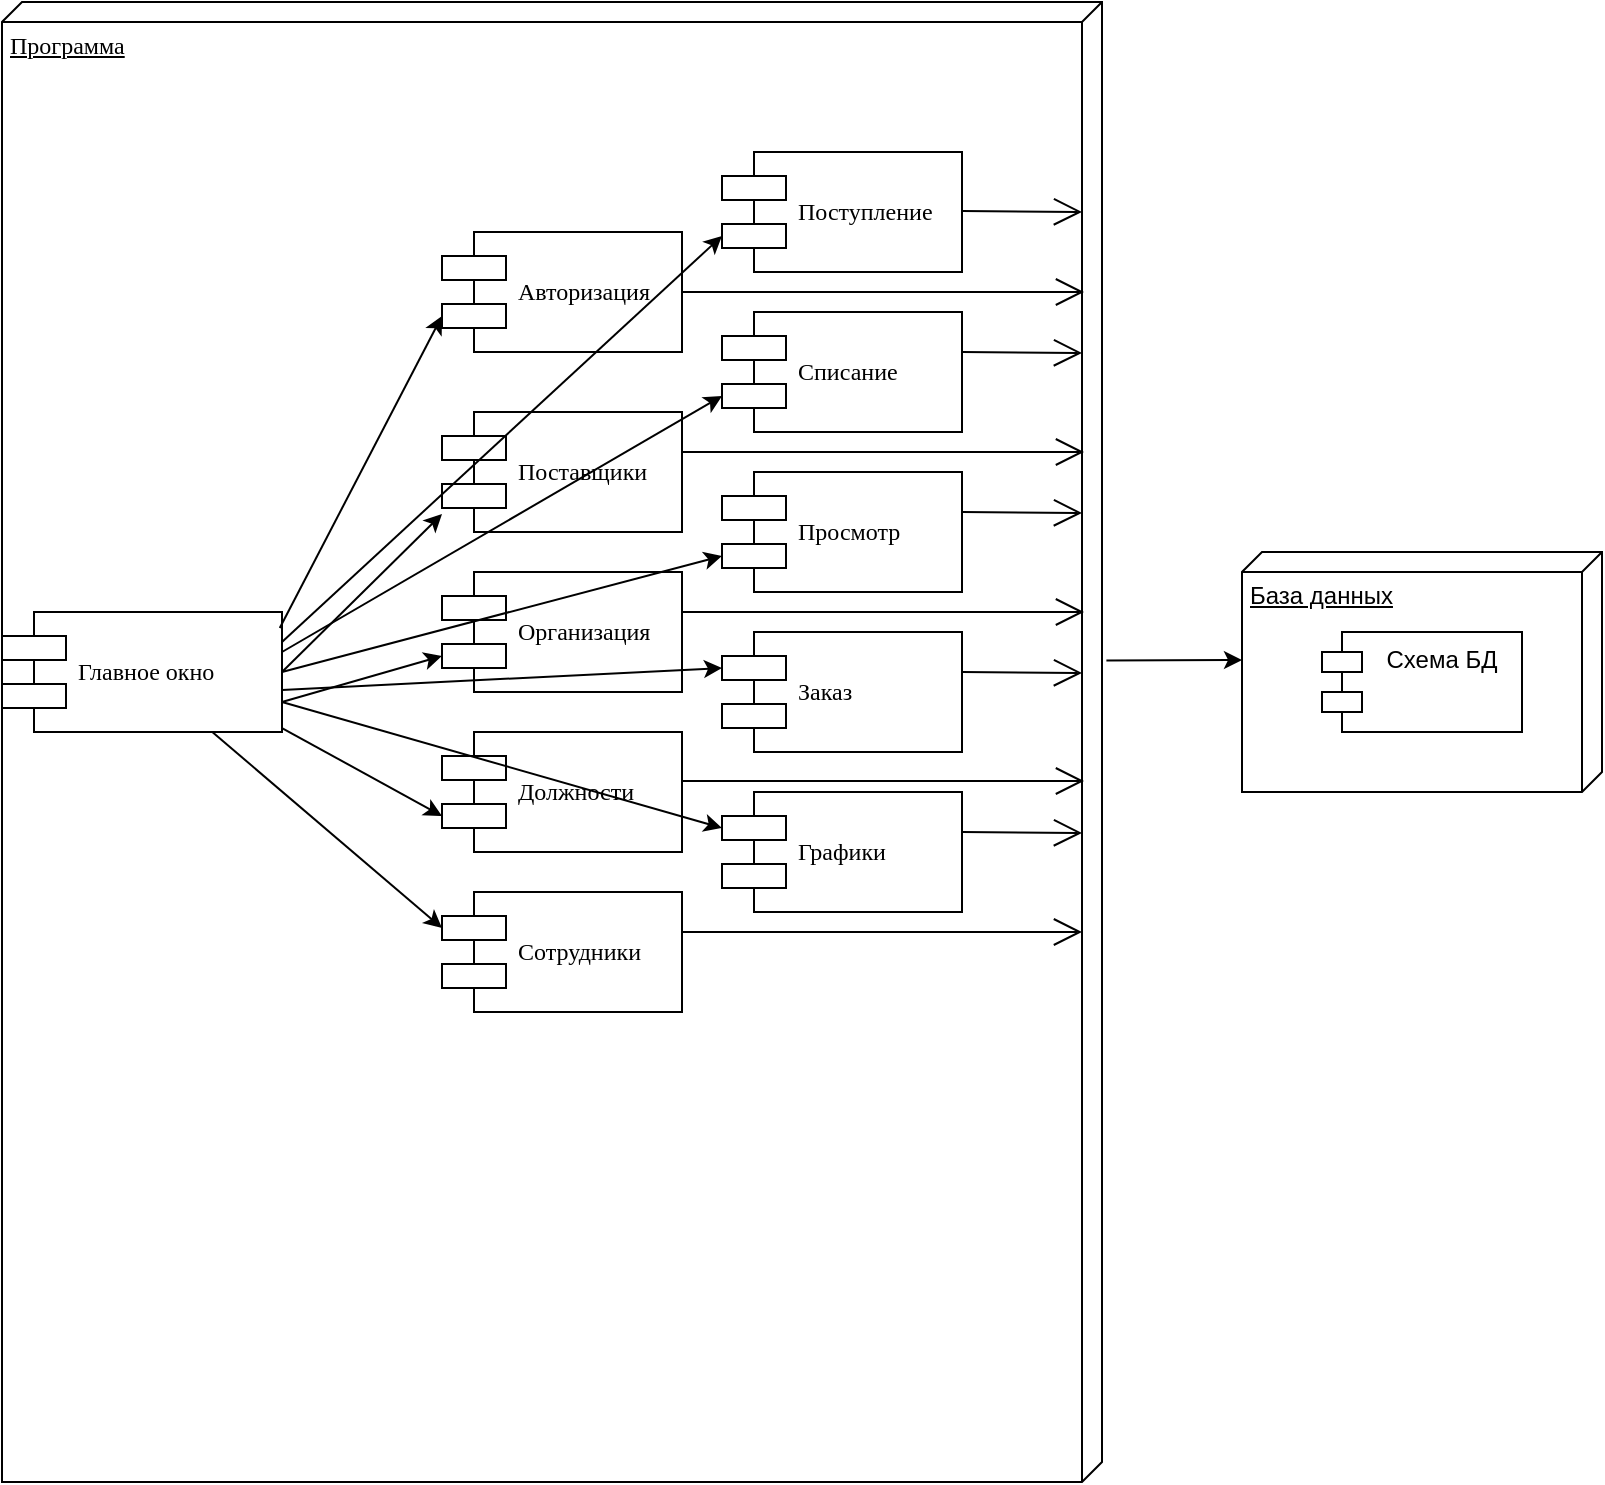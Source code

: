 <mxfile version="22.1.2" type="device">
  <diagram name="Page-1" id="5f0bae14-7c28-e335-631c-24af17079c00">
    <mxGraphModel dx="1178" dy="790" grid="1" gridSize="10" guides="1" tooltips="1" connect="1" arrows="1" fold="1" page="1" pageScale="1" pageWidth="1100" pageHeight="850" background="none" math="0" shadow="0">
      <root>
        <mxCell id="0" />
        <mxCell id="1" parent="0" />
        <mxCell id="39150e848f15840c-1" value="Программа" style="verticalAlign=top;align=left;spacingTop=8;spacingLeft=2;spacingRight=12;shape=cube;size=10;direction=south;fontStyle=4;html=1;rounded=0;shadow=0;comic=0;labelBackgroundColor=none;strokeWidth=1;fontFamily=Verdana;fontSize=12" parent="1" vertex="1">
          <mxGeometry x="130" y="55" width="550" height="740" as="geometry" />
        </mxCell>
        <mxCell id="39150e848f15840c-5" value="Главное окно" style="shape=component;align=left;spacingLeft=36;rounded=0;shadow=0;comic=0;labelBackgroundColor=none;strokeWidth=1;fontFamily=Verdana;fontSize=12;html=1;" parent="1" vertex="1">
          <mxGeometry x="130" y="360" width="140" height="60" as="geometry" />
        </mxCell>
        <mxCell id="5bBqUqaJ32wrSf7lyNE0-1" value="Должности" style="shape=component;align=left;spacingLeft=36;rounded=0;shadow=0;comic=0;labelBackgroundColor=none;strokeWidth=1;fontFamily=Verdana;fontSize=12;html=1;" vertex="1" parent="1">
          <mxGeometry x="350" y="420" width="120" height="60" as="geometry" />
        </mxCell>
        <mxCell id="5bBqUqaJ32wrSf7lyNE0-2" value="Организация" style="shape=component;align=left;spacingLeft=36;rounded=0;shadow=0;comic=0;labelBackgroundColor=none;strokeWidth=1;fontFamily=Verdana;fontSize=12;html=1;" vertex="1" parent="1">
          <mxGeometry x="350" y="340" width="120" height="60" as="geometry" />
        </mxCell>
        <mxCell id="5bBqUqaJ32wrSf7lyNE0-3" value="Поставщики" style="shape=component;align=left;spacingLeft=36;rounded=0;shadow=0;comic=0;labelBackgroundColor=none;strokeWidth=1;fontFamily=Verdana;fontSize=12;html=1;" vertex="1" parent="1">
          <mxGeometry x="350" y="260" width="120" height="60" as="geometry" />
        </mxCell>
        <mxCell id="5bBqUqaJ32wrSf7lyNE0-4" value="Авторизация" style="shape=component;align=left;spacingLeft=36;rounded=0;shadow=0;comic=0;labelBackgroundColor=none;strokeWidth=1;fontFamily=Verdana;fontSize=12;html=1;" vertex="1" parent="1">
          <mxGeometry x="350" y="170" width="120" height="60" as="geometry" />
        </mxCell>
        <mxCell id="5bBqUqaJ32wrSf7lyNE0-5" value="Поступление" style="shape=component;align=left;spacingLeft=36;rounded=0;shadow=0;comic=0;labelBackgroundColor=none;strokeWidth=1;fontFamily=Verdana;fontSize=12;html=1;" vertex="1" parent="1">
          <mxGeometry x="490" y="130" width="120" height="60" as="geometry" />
        </mxCell>
        <mxCell id="5bBqUqaJ32wrSf7lyNE0-6" value="Заказ" style="shape=component;align=left;spacingLeft=36;rounded=0;shadow=0;comic=0;labelBackgroundColor=none;strokeWidth=1;fontFamily=Verdana;fontSize=12;html=1;" vertex="1" parent="1">
          <mxGeometry x="490" y="370" width="120" height="60" as="geometry" />
        </mxCell>
        <mxCell id="5bBqUqaJ32wrSf7lyNE0-7" value="Просмотр" style="shape=component;align=left;spacingLeft=36;rounded=0;shadow=0;comic=0;labelBackgroundColor=none;strokeWidth=1;fontFamily=Verdana;fontSize=12;html=1;" vertex="1" parent="1">
          <mxGeometry x="490" y="290" width="120" height="60" as="geometry" />
        </mxCell>
        <mxCell id="5bBqUqaJ32wrSf7lyNE0-8" value="Списание" style="shape=component;align=left;spacingLeft=36;rounded=0;shadow=0;comic=0;labelBackgroundColor=none;strokeWidth=1;fontFamily=Verdana;fontSize=12;html=1;" vertex="1" parent="1">
          <mxGeometry x="490" y="210" width="120" height="60" as="geometry" />
        </mxCell>
        <mxCell id="5bBqUqaJ32wrSf7lyNE0-9" value="Графики" style="shape=component;align=left;spacingLeft=36;rounded=0;shadow=0;comic=0;labelBackgroundColor=none;strokeWidth=1;fontFamily=Verdana;fontSize=12;html=1;" vertex="1" parent="1">
          <mxGeometry x="490" y="450" width="120" height="60" as="geometry" />
        </mxCell>
        <mxCell id="5bBqUqaJ32wrSf7lyNE0-11" value="База данных" style="verticalAlign=top;align=left;spacingTop=8;spacingLeft=2;spacingRight=12;shape=cube;size=10;direction=south;fontStyle=4;html=1;whiteSpace=wrap;movable=1;resizable=1;rotatable=1;deletable=1;editable=1;locked=0;connectable=1;" vertex="1" parent="1">
          <mxGeometry x="750" y="330" width="180" height="120" as="geometry" />
        </mxCell>
        <mxCell id="5bBqUqaJ32wrSf7lyNE0-12" value="Схема БД" style="shape=module;align=left;spacingLeft=20;align=center;verticalAlign=top;whiteSpace=wrap;html=1;movable=1;resizable=1;rotatable=1;deletable=1;editable=1;locked=0;connectable=1;" vertex="1" parent="1">
          <mxGeometry x="790" y="370" width="100" height="50" as="geometry" />
        </mxCell>
        <mxCell id="5bBqUqaJ32wrSf7lyNE0-13" value="Сотрудники" style="shape=component;align=left;spacingLeft=36;rounded=0;shadow=0;comic=0;labelBackgroundColor=none;strokeWidth=1;fontFamily=Verdana;fontSize=12;html=1;" vertex="1" parent="1">
          <mxGeometry x="350" y="500" width="120" height="60" as="geometry" />
        </mxCell>
        <mxCell id="5bBqUqaJ32wrSf7lyNE0-18" value="" style="endArrow=open;endFill=1;endSize=12;html=1;rounded=0;" edge="1" parent="1">
          <mxGeometry width="160" relative="1" as="geometry">
            <mxPoint x="470" y="520" as="sourcePoint" />
            <mxPoint x="670" y="520" as="targetPoint" />
          </mxGeometry>
        </mxCell>
        <mxCell id="5bBqUqaJ32wrSf7lyNE0-19" value="" style="endArrow=open;endFill=1;endSize=12;html=1;rounded=0;entryX=0.595;entryY=-0.002;entryDx=0;entryDy=0;entryPerimeter=0;" edge="1" parent="1">
          <mxGeometry width="160" relative="1" as="geometry">
            <mxPoint x="470" y="200" as="sourcePoint" />
            <mxPoint x="671" y="200" as="targetPoint" />
          </mxGeometry>
        </mxCell>
        <mxCell id="5bBqUqaJ32wrSf7lyNE0-20" value="" style="endArrow=open;endFill=1;endSize=12;html=1;rounded=0;entryX=0.595;entryY=-0.002;entryDx=0;entryDy=0;entryPerimeter=0;" edge="1" parent="1">
          <mxGeometry width="160" relative="1" as="geometry">
            <mxPoint x="470" y="280" as="sourcePoint" />
            <mxPoint x="671" y="280" as="targetPoint" />
          </mxGeometry>
        </mxCell>
        <mxCell id="5bBqUqaJ32wrSf7lyNE0-21" value="" style="endArrow=open;endFill=1;endSize=12;html=1;rounded=0;entryX=0.595;entryY=-0.002;entryDx=0;entryDy=0;entryPerimeter=0;" edge="1" parent="1">
          <mxGeometry width="160" relative="1" as="geometry">
            <mxPoint x="470" y="360" as="sourcePoint" />
            <mxPoint x="671" y="360" as="targetPoint" />
          </mxGeometry>
        </mxCell>
        <mxCell id="5bBqUqaJ32wrSf7lyNE0-22" value="" style="endArrow=open;endFill=1;endSize=12;html=1;rounded=0;entryX=0.595;entryY=-0.002;entryDx=0;entryDy=0;entryPerimeter=0;" edge="1" parent="1">
          <mxGeometry width="160" relative="1" as="geometry">
            <mxPoint x="470" y="444.5" as="sourcePoint" />
            <mxPoint x="671" y="444.5" as="targetPoint" />
          </mxGeometry>
        </mxCell>
        <mxCell id="5bBqUqaJ32wrSf7lyNE0-23" value="" style="endArrow=open;endFill=1;endSize=12;html=1;rounded=0;" edge="1" parent="1">
          <mxGeometry width="160" relative="1" as="geometry">
            <mxPoint x="610" y="159.5" as="sourcePoint" />
            <mxPoint x="670" y="160" as="targetPoint" />
          </mxGeometry>
        </mxCell>
        <mxCell id="5bBqUqaJ32wrSf7lyNE0-25" value="" style="endArrow=open;endFill=1;endSize=12;html=1;rounded=0;" edge="1" parent="1">
          <mxGeometry width="160" relative="1" as="geometry">
            <mxPoint x="610" y="230" as="sourcePoint" />
            <mxPoint x="670" y="230.5" as="targetPoint" />
          </mxGeometry>
        </mxCell>
        <mxCell id="5bBqUqaJ32wrSf7lyNE0-26" value="" style="endArrow=open;endFill=1;endSize=12;html=1;rounded=0;" edge="1" parent="1">
          <mxGeometry width="160" relative="1" as="geometry">
            <mxPoint x="610" y="310" as="sourcePoint" />
            <mxPoint x="670" y="310.5" as="targetPoint" />
          </mxGeometry>
        </mxCell>
        <mxCell id="5bBqUqaJ32wrSf7lyNE0-27" value="" style="endArrow=open;endFill=1;endSize=12;html=1;rounded=0;" edge="1" parent="1">
          <mxGeometry width="160" relative="1" as="geometry">
            <mxPoint x="610" y="390" as="sourcePoint" />
            <mxPoint x="670" y="390.5" as="targetPoint" />
          </mxGeometry>
        </mxCell>
        <mxCell id="5bBqUqaJ32wrSf7lyNE0-28" value="" style="endArrow=open;endFill=1;endSize=12;html=1;rounded=0;" edge="1" parent="1">
          <mxGeometry width="160" relative="1" as="geometry">
            <mxPoint x="610" y="470" as="sourcePoint" />
            <mxPoint x="670" y="470.5" as="targetPoint" />
          </mxGeometry>
        </mxCell>
        <mxCell id="5bBqUqaJ32wrSf7lyNE0-30" value="" style="endArrow=classic;html=1;rounded=0;entryX=0;entryY=0.3;entryDx=0;entryDy=0;" edge="1" parent="1" source="39150e848f15840c-5" target="5bBqUqaJ32wrSf7lyNE0-13">
          <mxGeometry width="50" height="50" relative="1" as="geometry">
            <mxPoint x="520" y="530" as="sourcePoint" />
            <mxPoint x="570" y="480" as="targetPoint" />
          </mxGeometry>
        </mxCell>
        <mxCell id="5bBqUqaJ32wrSf7lyNE0-31" value="" style="endArrow=classic;html=1;rounded=0;entryX=0;entryY=0.7;entryDx=0;entryDy=0;exitX=1;exitY=0.967;exitDx=0;exitDy=0;exitPerimeter=0;" edge="1" parent="1" source="39150e848f15840c-5" target="5bBqUqaJ32wrSf7lyNE0-1">
          <mxGeometry width="50" height="50" relative="1" as="geometry">
            <mxPoint x="248" y="405" as="sourcePoint" />
            <mxPoint x="370" y="503" as="targetPoint" />
          </mxGeometry>
        </mxCell>
        <mxCell id="5bBqUqaJ32wrSf7lyNE0-32" value="" style="endArrow=classic;html=1;rounded=0;entryX=0;entryY=0.7;entryDx=0;entryDy=0;exitX=1;exitY=0.75;exitDx=0;exitDy=0;" edge="1" parent="1" source="39150e848f15840c-5" target="5bBqUqaJ32wrSf7lyNE0-2">
          <mxGeometry width="50" height="50" relative="1" as="geometry">
            <mxPoint x="260" y="428" as="sourcePoint" />
            <mxPoint x="360" y="472" as="targetPoint" />
          </mxGeometry>
        </mxCell>
        <mxCell id="5bBqUqaJ32wrSf7lyNE0-33" value="" style="endArrow=classic;html=1;rounded=0;exitX=1;exitY=0.5;exitDx=0;exitDy=0;entryX=0;entryY=0.85;entryDx=0;entryDy=0;entryPerimeter=0;" edge="1" parent="1" source="39150e848f15840c-5" target="5bBqUqaJ32wrSf7lyNE0-3">
          <mxGeometry width="50" height="50" relative="1" as="geometry">
            <mxPoint x="260" y="415" as="sourcePoint" />
            <mxPoint x="360" y="392" as="targetPoint" />
          </mxGeometry>
        </mxCell>
        <mxCell id="5bBqUqaJ32wrSf7lyNE0-34" value="" style="endArrow=classic;html=1;rounded=0;exitX=0.992;exitY=0.133;exitDx=0;exitDy=0;exitPerimeter=0;entryX=0;entryY=0.7;entryDx=0;entryDy=0;" edge="1" parent="1" source="39150e848f15840c-5" target="5bBqUqaJ32wrSf7lyNE0-4">
          <mxGeometry width="50" height="50" relative="1" as="geometry">
            <mxPoint x="240" y="290" as="sourcePoint" />
            <mxPoint x="340" y="202" as="targetPoint" />
          </mxGeometry>
        </mxCell>
        <mxCell id="5bBqUqaJ32wrSf7lyNE0-35" value="" style="endArrow=classic;html=1;rounded=0;exitX=1;exitY=0.25;exitDx=0;exitDy=0;entryX=0;entryY=0.7;entryDx=0;entryDy=0;" edge="1" parent="1" source="39150e848f15840c-5" target="5bBqUqaJ32wrSf7lyNE0-5">
          <mxGeometry width="50" height="50" relative="1" as="geometry">
            <mxPoint x="259" y="378" as="sourcePoint" />
            <mxPoint x="360" y="222" as="targetPoint" />
          </mxGeometry>
        </mxCell>
        <mxCell id="5bBqUqaJ32wrSf7lyNE0-36" value="" style="endArrow=classic;html=1;rounded=0;entryX=0;entryY=0.7;entryDx=0;entryDy=0;" edge="1" parent="1" target="5bBqUqaJ32wrSf7lyNE0-8">
          <mxGeometry width="50" height="50" relative="1" as="geometry">
            <mxPoint x="270" y="380" as="sourcePoint" />
            <mxPoint x="372" y="330" as="targetPoint" />
          </mxGeometry>
        </mxCell>
        <mxCell id="5bBqUqaJ32wrSf7lyNE0-37" value="" style="endArrow=classic;html=1;rounded=0;exitX=1;exitY=0.5;exitDx=0;exitDy=0;entryX=0;entryY=0.7;entryDx=0;entryDy=0;" edge="1" parent="1" source="39150e848f15840c-5" target="5bBqUqaJ32wrSf7lyNE0-7">
          <mxGeometry width="50" height="50" relative="1" as="geometry">
            <mxPoint x="260" y="385" as="sourcePoint" />
            <mxPoint x="500" y="182" as="targetPoint" />
          </mxGeometry>
        </mxCell>
        <mxCell id="5bBqUqaJ32wrSf7lyNE0-38" value="" style="endArrow=classic;html=1;rounded=0;entryX=0;entryY=0.3;entryDx=0;entryDy=0;exitX=1;exitY=0.65;exitDx=0;exitDy=0;exitPerimeter=0;" edge="1" parent="1" source="39150e848f15840c-5" target="5bBqUqaJ32wrSf7lyNE0-6">
          <mxGeometry width="50" height="50" relative="1" as="geometry">
            <mxPoint x="250" y="390" as="sourcePoint" />
            <mxPoint x="500" y="342" as="targetPoint" />
          </mxGeometry>
        </mxCell>
        <mxCell id="5bBqUqaJ32wrSf7lyNE0-39" value="" style="endArrow=classic;html=1;rounded=0;entryX=0;entryY=0.3;entryDx=0;entryDy=0;exitX=1;exitY=0.75;exitDx=0;exitDy=0;" edge="1" parent="1" source="39150e848f15840c-5" target="5bBqUqaJ32wrSf7lyNE0-9">
          <mxGeometry width="50" height="50" relative="1" as="geometry">
            <mxPoint x="260" y="400" as="sourcePoint" />
            <mxPoint x="500" y="398" as="targetPoint" />
          </mxGeometry>
        </mxCell>
        <mxCell id="5bBqUqaJ32wrSf7lyNE0-40" value="" style="endArrow=classic;html=1;rounded=0;entryX=0.45;entryY=1;entryDx=0;entryDy=0;entryPerimeter=0;exitX=0.445;exitY=-0.004;exitDx=0;exitDy=0;exitPerimeter=0;" edge="1" parent="1" source="39150e848f15840c-1" target="5bBqUqaJ32wrSf7lyNE0-11">
          <mxGeometry width="50" height="50" relative="1" as="geometry">
            <mxPoint x="520" y="530" as="sourcePoint" />
            <mxPoint x="570" y="480" as="targetPoint" />
          </mxGeometry>
        </mxCell>
      </root>
    </mxGraphModel>
  </diagram>
</mxfile>
